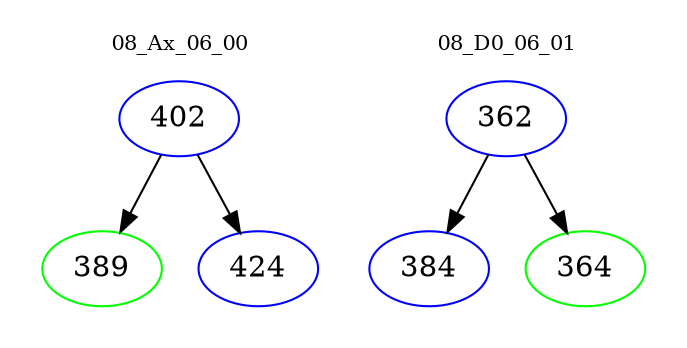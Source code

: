digraph{
subgraph cluster_0 {
color = white
label = "08_Ax_06_00";
fontsize=10;
T0_402 [label="402", color="blue"]
T0_402 -> T0_389 [color="black"]
T0_389 [label="389", color="green"]
T0_402 -> T0_424 [color="black"]
T0_424 [label="424", color="blue"]
}
subgraph cluster_1 {
color = white
label = "08_D0_06_01";
fontsize=10;
T1_362 [label="362", color="blue"]
T1_362 -> T1_384 [color="black"]
T1_384 [label="384", color="blue"]
T1_362 -> T1_364 [color="black"]
T1_364 [label="364", color="green"]
}
}
